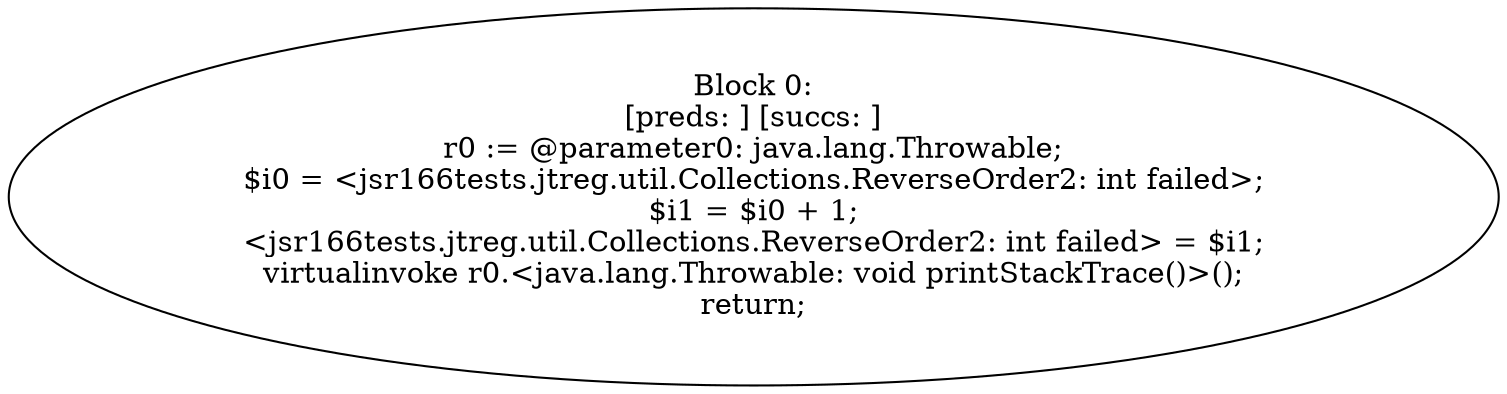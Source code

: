 digraph "unitGraph" {
    "Block 0:
[preds: ] [succs: ]
r0 := @parameter0: java.lang.Throwable;
$i0 = <jsr166tests.jtreg.util.Collections.ReverseOrder2: int failed>;
$i1 = $i0 + 1;
<jsr166tests.jtreg.util.Collections.ReverseOrder2: int failed> = $i1;
virtualinvoke r0.<java.lang.Throwable: void printStackTrace()>();
return;
"
}
